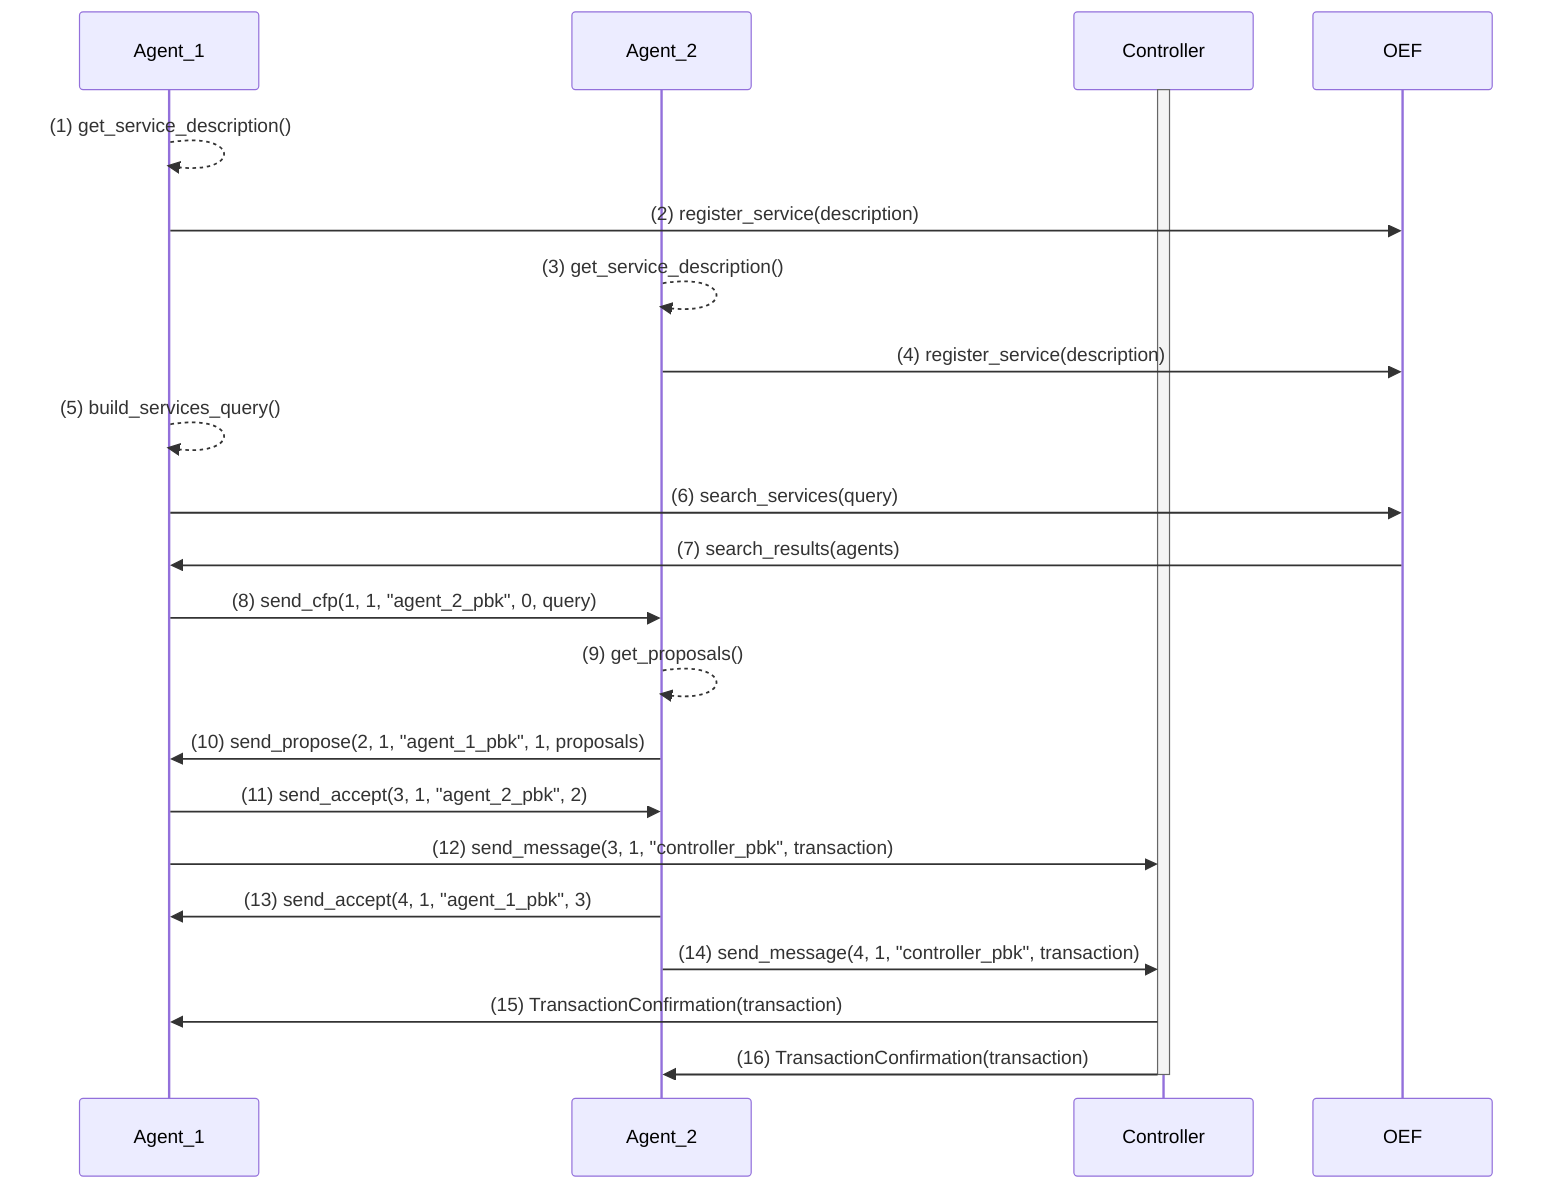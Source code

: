 sequenceDiagram

    participant Agent_1

    participant Agent_2

    participant Controller

    participant OEF



    activate Controller

    Agent_1-->>Agent_1: (1) get_service_description()
    Agent_1->>OEF: (2) register_service(description)

    Agent_2-->>Agent_2: (3) get_service_description()
    Agent_2->>OEF: (4) register_service(description)

    Agent_1-->>Agent_1: (5) build_services_query()
    Agent_1->>OEF: (6) search_services(query)

    OEF->>Agent_1: (7) search_results(agents)

    Agent_1->>Agent_2: (8) send_cfp(1, 1, "agent_2_pbk", 0, query)
    Agent_2-->>Agent_2: (9) get_proposals()

    Agent_2->>Agent_1: (10) send_propose(2, 1, "agent_1_pbk", 1, proposals)

    Agent_1->>Agent_2: (11) send_accept(3, 1, "agent_2_pbk", 2)
    Agent_1->>Controller: (12) send_message(3, 1, "controller_pbk", transaction)

    Agent_2->>Agent_1: (13) send_accept(4, 1, "agent_1_pbk", 3)
    Agent_2->>Controller: (14) send_message(4, 1, "controller_pbk", transaction)

    Controller->>Agent_1: (15) TransactionConfirmation(transaction)
    Controller->>Agent_2: (16) TransactionConfirmation(transaction)

    deactivate Controller